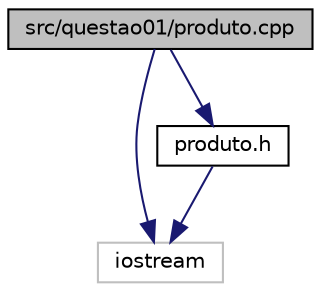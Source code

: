 digraph "src/questao01/produto.cpp"
{
  edge [fontname="Helvetica",fontsize="10",labelfontname="Helvetica",labelfontsize="10"];
  node [fontname="Helvetica",fontsize="10",shape=record];
  Node1 [label="src/questao01/produto.cpp",height=0.2,width=0.4,color="black", fillcolor="grey75", style="filled", fontcolor="black"];
  Node1 -> Node2 [color="midnightblue",fontsize="10",style="solid",fontname="Helvetica"];
  Node2 [label="iostream",height=0.2,width=0.4,color="grey75", fillcolor="white", style="filled"];
  Node1 -> Node3 [color="midnightblue",fontsize="10",style="solid",fontname="Helvetica"];
  Node3 [label="produto.h",height=0.2,width=0.4,color="black", fillcolor="white", style="filled",URL="$produto_8h_source.html"];
  Node3 -> Node2 [color="midnightblue",fontsize="10",style="solid",fontname="Helvetica"];
}
